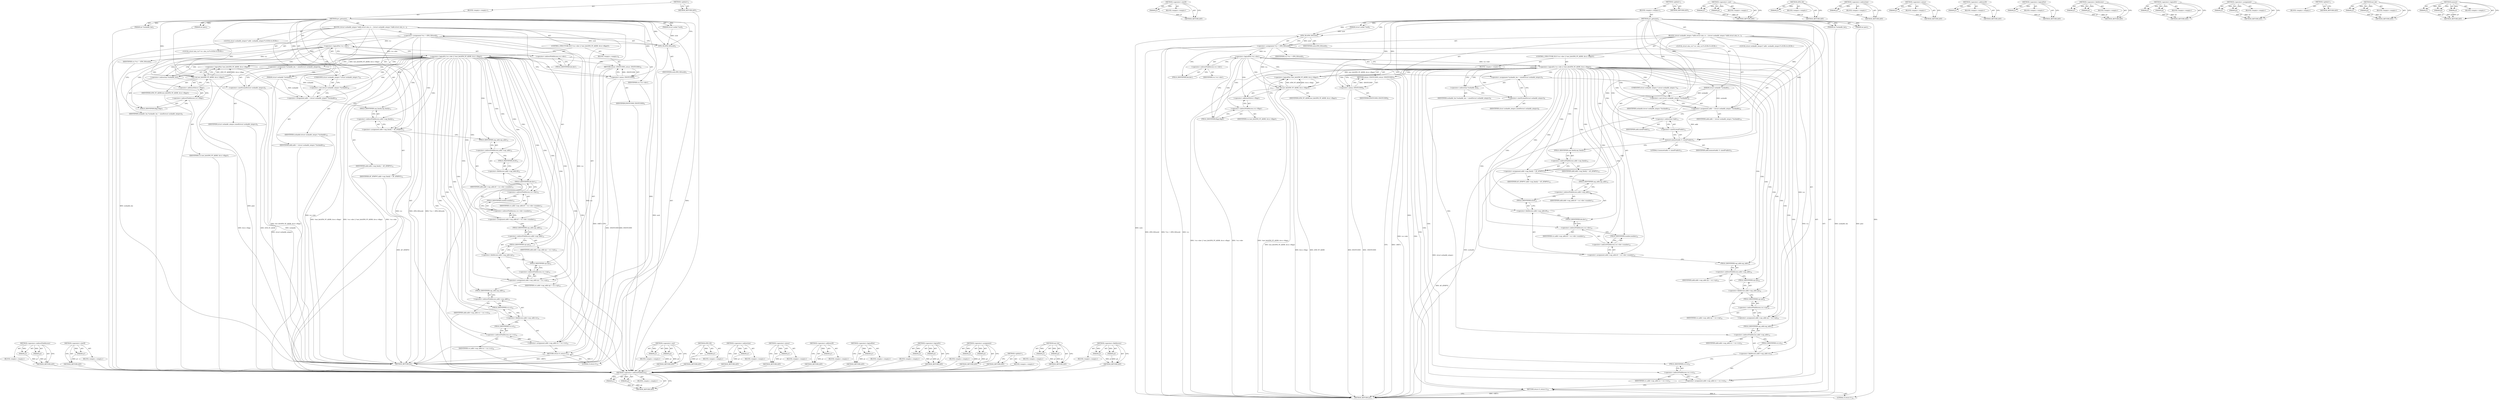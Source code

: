 digraph "memset" {
vulnerable_130 [label=<(METHOD,&lt;operator&gt;.indirectFieldAccess)>];
vulnerable_131 [label=<(PARAM,p1)>];
vulnerable_132 [label=<(PARAM,p2)>];
vulnerable_133 [label=<(BLOCK,&lt;empty&gt;,&lt;empty&gt;)>];
vulnerable_134 [label=<(METHOD_RETURN,ANY)>];
vulnerable_152 [label=<(METHOD,&lt;operator&gt;.sizeOf)>];
vulnerable_153 [label=<(PARAM,p1)>];
vulnerable_154 [label=<(BLOCK,&lt;empty&gt;,&lt;empty&gt;)>];
vulnerable_155 [label=<(METHOD_RETURN,ANY)>];
vulnerable_6 [label=<(METHOD,&lt;global&gt;)<SUB>1</SUB>>];
vulnerable_7 [label=<(BLOCK,&lt;empty&gt;,&lt;empty&gt;)<SUB>1</SUB>>];
vulnerable_8 [label=<(METHOD,pvc_getname)<SUB>1</SUB>>];
vulnerable_9 [label=<(PARAM,struct socket *sock)<SUB>1</SUB>>];
vulnerable_10 [label=<(PARAM,struct sockaddr *sockaddr)<SUB>1</SUB>>];
vulnerable_11 [label=<(PARAM,int *sockaddr_len)<SUB>2</SUB>>];
vulnerable_12 [label=<(PARAM,int peer)<SUB>2</SUB>>];
vulnerable_13 [label=<(BLOCK,{
	struct sockaddr_atmpvc *addr;
	struct atm_vc...,{
	struct sockaddr_atmpvc *addr;
	struct atm_vc...)<SUB>3</SUB>>];
vulnerable_14 [label="<(LOCAL,struct sockaddr_atmpvc* addr: sockaddr_atmpvc*)<SUB>4</SUB>>"];
vulnerable_15 [label="<(LOCAL,struct atm_vcc* vcc: atm_vcc*)<SUB>5</SUB>>"];
vulnerable_16 [label=<(&lt;operator&gt;.assignment,*vcc = ATM_SD(sock))<SUB>5</SUB>>];
vulnerable_17 [label=<(IDENTIFIER,vcc,*vcc = ATM_SD(sock))<SUB>5</SUB>>];
vulnerable_18 [label=<(ATM_SD,ATM_SD(sock))<SUB>5</SUB>>];
vulnerable_19 [label=<(IDENTIFIER,sock,ATM_SD(sock))<SUB>5</SUB>>];
vulnerable_20 [label=<(CONTROL_STRUCTURE,IF,if (!vcc-&gt;dev || !test_bit(ATM_VF_ADDR, &amp;vcc-&gt;flags)))<SUB>7</SUB>>];
vulnerable_21 [label=<(&lt;operator&gt;.logicalOr,!vcc-&gt;dev || !test_bit(ATM_VF_ADDR, &amp;vcc-&gt;flags))<SUB>7</SUB>>];
vulnerable_22 [label=<(&lt;operator&gt;.logicalNot,!vcc-&gt;dev)<SUB>7</SUB>>];
vulnerable_23 [label=<(&lt;operator&gt;.indirectFieldAccess,vcc-&gt;dev)<SUB>7</SUB>>];
vulnerable_24 [label=<(IDENTIFIER,vcc,!vcc-&gt;dev)<SUB>7</SUB>>];
vulnerable_25 [label=<(FIELD_IDENTIFIER,dev,dev)<SUB>7</SUB>>];
vulnerable_26 [label=<(&lt;operator&gt;.logicalNot,!test_bit(ATM_VF_ADDR, &amp;vcc-&gt;flags))<SUB>7</SUB>>];
vulnerable_27 [label=<(test_bit,test_bit(ATM_VF_ADDR, &amp;vcc-&gt;flags))<SUB>7</SUB>>];
vulnerable_28 [label=<(IDENTIFIER,ATM_VF_ADDR,test_bit(ATM_VF_ADDR, &amp;vcc-&gt;flags))<SUB>7</SUB>>];
vulnerable_29 [label=<(&lt;operator&gt;.addressOf,&amp;vcc-&gt;flags)<SUB>7</SUB>>];
vulnerable_30 [label=<(&lt;operator&gt;.indirectFieldAccess,vcc-&gt;flags)<SUB>7</SUB>>];
vulnerable_31 [label=<(IDENTIFIER,vcc,test_bit(ATM_VF_ADDR, &amp;vcc-&gt;flags))<SUB>7</SUB>>];
vulnerable_32 [label=<(FIELD_IDENTIFIER,flags,flags)<SUB>7</SUB>>];
vulnerable_33 [label=<(BLOCK,&lt;empty&gt;,&lt;empty&gt;)<SUB>8</SUB>>];
vulnerable_34 [label=<(RETURN,return -ENOTCONN;,return -ENOTCONN;)<SUB>8</SUB>>];
vulnerable_35 [label=<(&lt;operator&gt;.minus,-ENOTCONN)<SUB>8</SUB>>];
vulnerable_36 [label=<(IDENTIFIER,ENOTCONN,-ENOTCONN)<SUB>8</SUB>>];
vulnerable_37 [label=<(&lt;operator&gt;.assignment,*sockaddr_len = sizeof(struct sockaddr_atmpvc))<SUB>9</SUB>>];
vulnerable_38 [label=<(&lt;operator&gt;.indirection,*sockaddr_len)<SUB>9</SUB>>];
vulnerable_39 [label=<(IDENTIFIER,sockaddr_len,*sockaddr_len = sizeof(struct sockaddr_atmpvc))<SUB>9</SUB>>];
vulnerable_40 [label=<(&lt;operator&gt;.sizeOf,sizeof(struct sockaddr_atmpvc))<SUB>9</SUB>>];
vulnerable_41 [label=<(IDENTIFIER,struct sockaddr_atmpvc,sizeof(struct sockaddr_atmpvc))<SUB>9</SUB>>];
vulnerable_42 [label=<(&lt;operator&gt;.assignment,addr = (struct sockaddr_atmpvc *)sockaddr)<SUB>10</SUB>>];
vulnerable_43 [label=<(IDENTIFIER,addr,addr = (struct sockaddr_atmpvc *)sockaddr)<SUB>10</SUB>>];
vulnerable_44 [label=<(&lt;operator&gt;.cast,(struct sockaddr_atmpvc *)sockaddr)<SUB>10</SUB>>];
vulnerable_45 [label=<(UNKNOWN,struct sockaddr_atmpvc *,struct sockaddr_atmpvc *)<SUB>10</SUB>>];
vulnerable_46 [label=<(IDENTIFIER,sockaddr,(struct sockaddr_atmpvc *)sockaddr)<SUB>10</SUB>>];
vulnerable_47 [label=<(&lt;operator&gt;.assignment,addr-&gt;sap_family = AF_ATMPVC)<SUB>11</SUB>>];
vulnerable_48 [label=<(&lt;operator&gt;.indirectFieldAccess,addr-&gt;sap_family)<SUB>11</SUB>>];
vulnerable_49 [label=<(IDENTIFIER,addr,addr-&gt;sap_family = AF_ATMPVC)<SUB>11</SUB>>];
vulnerable_50 [label=<(FIELD_IDENTIFIER,sap_family,sap_family)<SUB>11</SUB>>];
vulnerable_51 [label=<(IDENTIFIER,AF_ATMPVC,addr-&gt;sap_family = AF_ATMPVC)<SUB>11</SUB>>];
vulnerable_52 [label=<(&lt;operator&gt;.assignment,addr-&gt;sap_addr.itf = vcc-&gt;dev-&gt;number)<SUB>12</SUB>>];
vulnerable_53 [label=<(&lt;operator&gt;.fieldAccess,addr-&gt;sap_addr.itf)<SUB>12</SUB>>];
vulnerable_54 [label=<(&lt;operator&gt;.indirectFieldAccess,addr-&gt;sap_addr)<SUB>12</SUB>>];
vulnerable_55 [label=<(IDENTIFIER,addr,addr-&gt;sap_addr.itf = vcc-&gt;dev-&gt;number)<SUB>12</SUB>>];
vulnerable_56 [label=<(FIELD_IDENTIFIER,sap_addr,sap_addr)<SUB>12</SUB>>];
vulnerable_57 [label=<(FIELD_IDENTIFIER,itf,itf)<SUB>12</SUB>>];
vulnerable_58 [label=<(&lt;operator&gt;.indirectFieldAccess,vcc-&gt;dev-&gt;number)<SUB>12</SUB>>];
vulnerable_59 [label=<(&lt;operator&gt;.indirectFieldAccess,vcc-&gt;dev)<SUB>12</SUB>>];
vulnerable_60 [label=<(IDENTIFIER,vcc,addr-&gt;sap_addr.itf = vcc-&gt;dev-&gt;number)<SUB>12</SUB>>];
vulnerable_61 [label=<(FIELD_IDENTIFIER,dev,dev)<SUB>12</SUB>>];
vulnerable_62 [label=<(FIELD_IDENTIFIER,number,number)<SUB>12</SUB>>];
vulnerable_63 [label=<(&lt;operator&gt;.assignment,addr-&gt;sap_addr.vpi = vcc-&gt;vpi)<SUB>13</SUB>>];
vulnerable_64 [label=<(&lt;operator&gt;.fieldAccess,addr-&gt;sap_addr.vpi)<SUB>13</SUB>>];
vulnerable_65 [label=<(&lt;operator&gt;.indirectFieldAccess,addr-&gt;sap_addr)<SUB>13</SUB>>];
vulnerable_66 [label=<(IDENTIFIER,addr,addr-&gt;sap_addr.vpi = vcc-&gt;vpi)<SUB>13</SUB>>];
vulnerable_67 [label=<(FIELD_IDENTIFIER,sap_addr,sap_addr)<SUB>13</SUB>>];
vulnerable_68 [label=<(FIELD_IDENTIFIER,vpi,vpi)<SUB>13</SUB>>];
vulnerable_69 [label=<(&lt;operator&gt;.indirectFieldAccess,vcc-&gt;vpi)<SUB>13</SUB>>];
vulnerable_70 [label=<(IDENTIFIER,vcc,addr-&gt;sap_addr.vpi = vcc-&gt;vpi)<SUB>13</SUB>>];
vulnerable_71 [label=<(FIELD_IDENTIFIER,vpi,vpi)<SUB>13</SUB>>];
vulnerable_72 [label=<(&lt;operator&gt;.assignment,addr-&gt;sap_addr.vci = vcc-&gt;vci)<SUB>14</SUB>>];
vulnerable_73 [label=<(&lt;operator&gt;.fieldAccess,addr-&gt;sap_addr.vci)<SUB>14</SUB>>];
vulnerable_74 [label=<(&lt;operator&gt;.indirectFieldAccess,addr-&gt;sap_addr)<SUB>14</SUB>>];
vulnerable_75 [label=<(IDENTIFIER,addr,addr-&gt;sap_addr.vci = vcc-&gt;vci)<SUB>14</SUB>>];
vulnerable_76 [label=<(FIELD_IDENTIFIER,sap_addr,sap_addr)<SUB>14</SUB>>];
vulnerable_77 [label=<(FIELD_IDENTIFIER,vci,vci)<SUB>14</SUB>>];
vulnerable_78 [label=<(&lt;operator&gt;.indirectFieldAccess,vcc-&gt;vci)<SUB>14</SUB>>];
vulnerable_79 [label=<(IDENTIFIER,vcc,addr-&gt;sap_addr.vci = vcc-&gt;vci)<SUB>14</SUB>>];
vulnerable_80 [label=<(FIELD_IDENTIFIER,vci,vci)<SUB>14</SUB>>];
vulnerable_81 [label=<(RETURN,return 0;,return 0;)<SUB>15</SUB>>];
vulnerable_82 [label=<(LITERAL,0,return 0;)<SUB>15</SUB>>];
vulnerable_83 [label=<(METHOD_RETURN,int)<SUB>1</SUB>>];
vulnerable_85 [label=<(METHOD_RETURN,ANY)<SUB>1</SUB>>];
vulnerable_156 [label=<(METHOD,&lt;operator&gt;.cast)>];
vulnerable_157 [label=<(PARAM,p1)>];
vulnerable_158 [label=<(PARAM,p2)>];
vulnerable_159 [label=<(BLOCK,&lt;empty&gt;,&lt;empty&gt;)>];
vulnerable_160 [label=<(METHOD_RETURN,ANY)>];
vulnerable_117 [label=<(METHOD,ATM_SD)>];
vulnerable_118 [label=<(PARAM,p1)>];
vulnerable_119 [label=<(BLOCK,&lt;empty&gt;,&lt;empty&gt;)>];
vulnerable_120 [label=<(METHOD_RETURN,ANY)>];
vulnerable_148 [label=<(METHOD,&lt;operator&gt;.indirection)>];
vulnerable_149 [label=<(PARAM,p1)>];
vulnerable_150 [label=<(BLOCK,&lt;empty&gt;,&lt;empty&gt;)>];
vulnerable_151 [label=<(METHOD_RETURN,ANY)>];
vulnerable_144 [label=<(METHOD,&lt;operator&gt;.minus)>];
vulnerable_145 [label=<(PARAM,p1)>];
vulnerable_146 [label=<(BLOCK,&lt;empty&gt;,&lt;empty&gt;)>];
vulnerable_147 [label=<(METHOD_RETURN,ANY)>];
vulnerable_140 [label=<(METHOD,&lt;operator&gt;.addressOf)>];
vulnerable_141 [label=<(PARAM,p1)>];
vulnerable_142 [label=<(BLOCK,&lt;empty&gt;,&lt;empty&gt;)>];
vulnerable_143 [label=<(METHOD_RETURN,ANY)>];
vulnerable_126 [label=<(METHOD,&lt;operator&gt;.logicalNot)>];
vulnerable_127 [label=<(PARAM,p1)>];
vulnerable_128 [label=<(BLOCK,&lt;empty&gt;,&lt;empty&gt;)>];
vulnerable_129 [label=<(METHOD_RETURN,ANY)>];
vulnerable_121 [label=<(METHOD,&lt;operator&gt;.logicalOr)>];
vulnerable_122 [label=<(PARAM,p1)>];
vulnerable_123 [label=<(PARAM,p2)>];
vulnerable_124 [label=<(BLOCK,&lt;empty&gt;,&lt;empty&gt;)>];
vulnerable_125 [label=<(METHOD_RETURN,ANY)>];
vulnerable_112 [label=<(METHOD,&lt;operator&gt;.assignment)>];
vulnerable_113 [label=<(PARAM,p1)>];
vulnerable_114 [label=<(PARAM,p2)>];
vulnerable_115 [label=<(BLOCK,&lt;empty&gt;,&lt;empty&gt;)>];
vulnerable_116 [label=<(METHOD_RETURN,ANY)>];
vulnerable_106 [label=<(METHOD,&lt;global&gt;)<SUB>1</SUB>>];
vulnerable_107 [label=<(BLOCK,&lt;empty&gt;,&lt;empty&gt;)>];
vulnerable_108 [label=<(METHOD_RETURN,ANY)>];
vulnerable_135 [label=<(METHOD,test_bit)>];
vulnerable_136 [label=<(PARAM,p1)>];
vulnerable_137 [label=<(PARAM,p2)>];
vulnerable_138 [label=<(BLOCK,&lt;empty&gt;,&lt;empty&gt;)>];
vulnerable_139 [label=<(METHOD_RETURN,ANY)>];
vulnerable_161 [label=<(METHOD,&lt;operator&gt;.fieldAccess)>];
vulnerable_162 [label=<(PARAM,p1)>];
vulnerable_163 [label=<(PARAM,p2)>];
vulnerable_164 [label=<(BLOCK,&lt;empty&gt;,&lt;empty&gt;)>];
vulnerable_165 [label=<(METHOD_RETURN,ANY)>];
fixed_136 [label=<(METHOD,&lt;operator&gt;.indirectFieldAccess)>];
fixed_137 [label=<(PARAM,p1)>];
fixed_138 [label=<(PARAM,p2)>];
fixed_139 [label=<(BLOCK,&lt;empty&gt;,&lt;empty&gt;)>];
fixed_140 [label=<(METHOD_RETURN,ANY)>];
fixed_158 [label=<(METHOD,&lt;operator&gt;.sizeOf)>];
fixed_159 [label=<(PARAM,p1)>];
fixed_160 [label=<(BLOCK,&lt;empty&gt;,&lt;empty&gt;)>];
fixed_161 [label=<(METHOD_RETURN,ANY)>];
fixed_6 [label=<(METHOD,&lt;global&gt;)<SUB>1</SUB>>];
fixed_7 [label=<(BLOCK,&lt;empty&gt;,&lt;empty&gt;)<SUB>1</SUB>>];
fixed_8 [label=<(METHOD,pvc_getname)<SUB>1</SUB>>];
fixed_9 [label=<(PARAM,struct socket *sock)<SUB>1</SUB>>];
fixed_10 [label=<(PARAM,struct sockaddr *sockaddr)<SUB>1</SUB>>];
fixed_11 [label=<(PARAM,int *sockaddr_len)<SUB>2</SUB>>];
fixed_12 [label=<(PARAM,int peer)<SUB>2</SUB>>];
fixed_13 [label=<(BLOCK,{
	struct sockaddr_atmpvc *addr;
	struct atm_vc...,{
	struct sockaddr_atmpvc *addr;
	struct atm_vc...)<SUB>3</SUB>>];
fixed_14 [label="<(LOCAL,struct sockaddr_atmpvc* addr: sockaddr_atmpvc*)<SUB>4</SUB>>"];
fixed_15 [label="<(LOCAL,struct atm_vcc* vcc: atm_vcc*)<SUB>5</SUB>>"];
fixed_16 [label=<(&lt;operator&gt;.assignment,*vcc = ATM_SD(sock))<SUB>5</SUB>>];
fixed_17 [label=<(IDENTIFIER,vcc,*vcc = ATM_SD(sock))<SUB>5</SUB>>];
fixed_18 [label=<(ATM_SD,ATM_SD(sock))<SUB>5</SUB>>];
fixed_19 [label=<(IDENTIFIER,sock,ATM_SD(sock))<SUB>5</SUB>>];
fixed_20 [label=<(CONTROL_STRUCTURE,IF,if (!vcc-&gt;dev || !test_bit(ATM_VF_ADDR, &amp;vcc-&gt;flags)))<SUB>7</SUB>>];
fixed_21 [label=<(&lt;operator&gt;.logicalOr,!vcc-&gt;dev || !test_bit(ATM_VF_ADDR, &amp;vcc-&gt;flags))<SUB>7</SUB>>];
fixed_22 [label=<(&lt;operator&gt;.logicalNot,!vcc-&gt;dev)<SUB>7</SUB>>];
fixed_23 [label=<(&lt;operator&gt;.indirectFieldAccess,vcc-&gt;dev)<SUB>7</SUB>>];
fixed_24 [label=<(IDENTIFIER,vcc,!vcc-&gt;dev)<SUB>7</SUB>>];
fixed_25 [label=<(FIELD_IDENTIFIER,dev,dev)<SUB>7</SUB>>];
fixed_26 [label=<(&lt;operator&gt;.logicalNot,!test_bit(ATM_VF_ADDR, &amp;vcc-&gt;flags))<SUB>7</SUB>>];
fixed_27 [label=<(test_bit,test_bit(ATM_VF_ADDR, &amp;vcc-&gt;flags))<SUB>7</SUB>>];
fixed_28 [label=<(IDENTIFIER,ATM_VF_ADDR,test_bit(ATM_VF_ADDR, &amp;vcc-&gt;flags))<SUB>7</SUB>>];
fixed_29 [label=<(&lt;operator&gt;.addressOf,&amp;vcc-&gt;flags)<SUB>7</SUB>>];
fixed_30 [label=<(&lt;operator&gt;.indirectFieldAccess,vcc-&gt;flags)<SUB>7</SUB>>];
fixed_31 [label=<(IDENTIFIER,vcc,test_bit(ATM_VF_ADDR, &amp;vcc-&gt;flags))<SUB>7</SUB>>];
fixed_32 [label=<(FIELD_IDENTIFIER,flags,flags)<SUB>7</SUB>>];
fixed_33 [label=<(BLOCK,&lt;empty&gt;,&lt;empty&gt;)<SUB>8</SUB>>];
fixed_34 [label=<(RETURN,return -ENOTCONN;,return -ENOTCONN;)<SUB>8</SUB>>];
fixed_35 [label=<(&lt;operator&gt;.minus,-ENOTCONN)<SUB>8</SUB>>];
fixed_36 [label=<(IDENTIFIER,ENOTCONN,-ENOTCONN)<SUB>8</SUB>>];
fixed_37 [label=<(&lt;operator&gt;.assignment,*sockaddr_len = sizeof(struct sockaddr_atmpvc))<SUB>9</SUB>>];
fixed_38 [label=<(&lt;operator&gt;.indirection,*sockaddr_len)<SUB>9</SUB>>];
fixed_39 [label=<(IDENTIFIER,sockaddr_len,*sockaddr_len = sizeof(struct sockaddr_atmpvc))<SUB>9</SUB>>];
fixed_40 [label=<(&lt;operator&gt;.sizeOf,sizeof(struct sockaddr_atmpvc))<SUB>9</SUB>>];
fixed_41 [label=<(IDENTIFIER,struct sockaddr_atmpvc,sizeof(struct sockaddr_atmpvc))<SUB>9</SUB>>];
fixed_42 [label=<(&lt;operator&gt;.assignment,addr = (struct sockaddr_atmpvc *)sockaddr)<SUB>10</SUB>>];
fixed_43 [label=<(IDENTIFIER,addr,addr = (struct sockaddr_atmpvc *)sockaddr)<SUB>10</SUB>>];
fixed_44 [label=<(&lt;operator&gt;.cast,(struct sockaddr_atmpvc *)sockaddr)<SUB>10</SUB>>];
fixed_45 [label=<(UNKNOWN,struct sockaddr_atmpvc *,struct sockaddr_atmpvc *)<SUB>10</SUB>>];
fixed_46 [label=<(IDENTIFIER,sockaddr,(struct sockaddr_atmpvc *)sockaddr)<SUB>10</SUB>>];
fixed_47 [label=<(memset,memset(addr, 0, sizeof(*addr)))<SUB>11</SUB>>];
fixed_48 [label=<(IDENTIFIER,addr,memset(addr, 0, sizeof(*addr)))<SUB>11</SUB>>];
fixed_49 [label=<(LITERAL,0,memset(addr, 0, sizeof(*addr)))<SUB>11</SUB>>];
fixed_50 [label=<(&lt;operator&gt;.sizeOf,sizeof(*addr))<SUB>11</SUB>>];
fixed_51 [label=<(&lt;operator&gt;.indirection,*addr)<SUB>11</SUB>>];
fixed_52 [label=<(IDENTIFIER,addr,sizeof(*addr))<SUB>11</SUB>>];
fixed_53 [label=<(&lt;operator&gt;.assignment,addr-&gt;sap_family = AF_ATMPVC)<SUB>12</SUB>>];
fixed_54 [label=<(&lt;operator&gt;.indirectFieldAccess,addr-&gt;sap_family)<SUB>12</SUB>>];
fixed_55 [label=<(IDENTIFIER,addr,addr-&gt;sap_family = AF_ATMPVC)<SUB>12</SUB>>];
fixed_56 [label=<(FIELD_IDENTIFIER,sap_family,sap_family)<SUB>12</SUB>>];
fixed_57 [label=<(IDENTIFIER,AF_ATMPVC,addr-&gt;sap_family = AF_ATMPVC)<SUB>12</SUB>>];
fixed_58 [label=<(&lt;operator&gt;.assignment,addr-&gt;sap_addr.itf = vcc-&gt;dev-&gt;number)<SUB>13</SUB>>];
fixed_59 [label=<(&lt;operator&gt;.fieldAccess,addr-&gt;sap_addr.itf)<SUB>13</SUB>>];
fixed_60 [label=<(&lt;operator&gt;.indirectFieldAccess,addr-&gt;sap_addr)<SUB>13</SUB>>];
fixed_61 [label=<(IDENTIFIER,addr,addr-&gt;sap_addr.itf = vcc-&gt;dev-&gt;number)<SUB>13</SUB>>];
fixed_62 [label=<(FIELD_IDENTIFIER,sap_addr,sap_addr)<SUB>13</SUB>>];
fixed_63 [label=<(FIELD_IDENTIFIER,itf,itf)<SUB>13</SUB>>];
fixed_64 [label=<(&lt;operator&gt;.indirectFieldAccess,vcc-&gt;dev-&gt;number)<SUB>13</SUB>>];
fixed_65 [label=<(&lt;operator&gt;.indirectFieldAccess,vcc-&gt;dev)<SUB>13</SUB>>];
fixed_66 [label=<(IDENTIFIER,vcc,addr-&gt;sap_addr.itf = vcc-&gt;dev-&gt;number)<SUB>13</SUB>>];
fixed_67 [label=<(FIELD_IDENTIFIER,dev,dev)<SUB>13</SUB>>];
fixed_68 [label=<(FIELD_IDENTIFIER,number,number)<SUB>13</SUB>>];
fixed_69 [label=<(&lt;operator&gt;.assignment,addr-&gt;sap_addr.vpi = vcc-&gt;vpi)<SUB>14</SUB>>];
fixed_70 [label=<(&lt;operator&gt;.fieldAccess,addr-&gt;sap_addr.vpi)<SUB>14</SUB>>];
fixed_71 [label=<(&lt;operator&gt;.indirectFieldAccess,addr-&gt;sap_addr)<SUB>14</SUB>>];
fixed_72 [label=<(IDENTIFIER,addr,addr-&gt;sap_addr.vpi = vcc-&gt;vpi)<SUB>14</SUB>>];
fixed_73 [label=<(FIELD_IDENTIFIER,sap_addr,sap_addr)<SUB>14</SUB>>];
fixed_74 [label=<(FIELD_IDENTIFIER,vpi,vpi)<SUB>14</SUB>>];
fixed_75 [label=<(&lt;operator&gt;.indirectFieldAccess,vcc-&gt;vpi)<SUB>14</SUB>>];
fixed_76 [label=<(IDENTIFIER,vcc,addr-&gt;sap_addr.vpi = vcc-&gt;vpi)<SUB>14</SUB>>];
fixed_77 [label=<(FIELD_IDENTIFIER,vpi,vpi)<SUB>14</SUB>>];
fixed_78 [label=<(&lt;operator&gt;.assignment,addr-&gt;sap_addr.vci = vcc-&gt;vci)<SUB>15</SUB>>];
fixed_79 [label=<(&lt;operator&gt;.fieldAccess,addr-&gt;sap_addr.vci)<SUB>15</SUB>>];
fixed_80 [label=<(&lt;operator&gt;.indirectFieldAccess,addr-&gt;sap_addr)<SUB>15</SUB>>];
fixed_81 [label=<(IDENTIFIER,addr,addr-&gt;sap_addr.vci = vcc-&gt;vci)<SUB>15</SUB>>];
fixed_82 [label=<(FIELD_IDENTIFIER,sap_addr,sap_addr)<SUB>15</SUB>>];
fixed_83 [label=<(FIELD_IDENTIFIER,vci,vci)<SUB>15</SUB>>];
fixed_84 [label=<(&lt;operator&gt;.indirectFieldAccess,vcc-&gt;vci)<SUB>15</SUB>>];
fixed_85 [label=<(IDENTIFIER,vcc,addr-&gt;sap_addr.vci = vcc-&gt;vci)<SUB>15</SUB>>];
fixed_86 [label=<(FIELD_IDENTIFIER,vci,vci)<SUB>15</SUB>>];
fixed_87 [label=<(RETURN,return 0;,return 0;)<SUB>16</SUB>>];
fixed_88 [label=<(LITERAL,0,return 0;)<SUB>16</SUB>>];
fixed_89 [label=<(METHOD_RETURN,int)<SUB>1</SUB>>];
fixed_91 [label=<(METHOD_RETURN,ANY)<SUB>1</SUB>>];
fixed_162 [label=<(METHOD,&lt;operator&gt;.cast)>];
fixed_163 [label=<(PARAM,p1)>];
fixed_164 [label=<(PARAM,p2)>];
fixed_165 [label=<(BLOCK,&lt;empty&gt;,&lt;empty&gt;)>];
fixed_166 [label=<(METHOD_RETURN,ANY)>];
fixed_123 [label=<(METHOD,ATM_SD)>];
fixed_124 [label=<(PARAM,p1)>];
fixed_125 [label=<(BLOCK,&lt;empty&gt;,&lt;empty&gt;)>];
fixed_126 [label=<(METHOD_RETURN,ANY)>];
fixed_154 [label=<(METHOD,&lt;operator&gt;.indirection)>];
fixed_155 [label=<(PARAM,p1)>];
fixed_156 [label=<(BLOCK,&lt;empty&gt;,&lt;empty&gt;)>];
fixed_157 [label=<(METHOD_RETURN,ANY)>];
fixed_150 [label=<(METHOD,&lt;operator&gt;.minus)>];
fixed_151 [label=<(PARAM,p1)>];
fixed_152 [label=<(BLOCK,&lt;empty&gt;,&lt;empty&gt;)>];
fixed_153 [label=<(METHOD_RETURN,ANY)>];
fixed_146 [label=<(METHOD,&lt;operator&gt;.addressOf)>];
fixed_147 [label=<(PARAM,p1)>];
fixed_148 [label=<(BLOCK,&lt;empty&gt;,&lt;empty&gt;)>];
fixed_149 [label=<(METHOD_RETURN,ANY)>];
fixed_132 [label=<(METHOD,&lt;operator&gt;.logicalNot)>];
fixed_133 [label=<(PARAM,p1)>];
fixed_134 [label=<(BLOCK,&lt;empty&gt;,&lt;empty&gt;)>];
fixed_135 [label=<(METHOD_RETURN,ANY)>];
fixed_173 [label=<(METHOD,&lt;operator&gt;.fieldAccess)>];
fixed_174 [label=<(PARAM,p1)>];
fixed_175 [label=<(PARAM,p2)>];
fixed_176 [label=<(BLOCK,&lt;empty&gt;,&lt;empty&gt;)>];
fixed_177 [label=<(METHOD_RETURN,ANY)>];
fixed_127 [label=<(METHOD,&lt;operator&gt;.logicalOr)>];
fixed_128 [label=<(PARAM,p1)>];
fixed_129 [label=<(PARAM,p2)>];
fixed_130 [label=<(BLOCK,&lt;empty&gt;,&lt;empty&gt;)>];
fixed_131 [label=<(METHOD_RETURN,ANY)>];
fixed_118 [label=<(METHOD,&lt;operator&gt;.assignment)>];
fixed_119 [label=<(PARAM,p1)>];
fixed_120 [label=<(PARAM,p2)>];
fixed_121 [label=<(BLOCK,&lt;empty&gt;,&lt;empty&gt;)>];
fixed_122 [label=<(METHOD_RETURN,ANY)>];
fixed_112 [label=<(METHOD,&lt;global&gt;)<SUB>1</SUB>>];
fixed_113 [label=<(BLOCK,&lt;empty&gt;,&lt;empty&gt;)>];
fixed_114 [label=<(METHOD_RETURN,ANY)>];
fixed_141 [label=<(METHOD,test_bit)>];
fixed_142 [label=<(PARAM,p1)>];
fixed_143 [label=<(PARAM,p2)>];
fixed_144 [label=<(BLOCK,&lt;empty&gt;,&lt;empty&gt;)>];
fixed_145 [label=<(METHOD_RETURN,ANY)>];
fixed_167 [label=<(METHOD,memset)>];
fixed_168 [label=<(PARAM,p1)>];
fixed_169 [label=<(PARAM,p2)>];
fixed_170 [label=<(PARAM,p3)>];
fixed_171 [label=<(BLOCK,&lt;empty&gt;,&lt;empty&gt;)>];
fixed_172 [label=<(METHOD_RETURN,ANY)>];
vulnerable_130 -> vulnerable_131  [key=0, label="AST: "];
vulnerable_130 -> vulnerable_131  [key=1, label="DDG: "];
vulnerable_130 -> vulnerable_133  [key=0, label="AST: "];
vulnerable_130 -> vulnerable_132  [key=0, label="AST: "];
vulnerable_130 -> vulnerable_132  [key=1, label="DDG: "];
vulnerable_130 -> vulnerable_134  [key=0, label="AST: "];
vulnerable_130 -> vulnerable_134  [key=1, label="CFG: "];
vulnerable_131 -> vulnerable_134  [key=0, label="DDG: p1"];
vulnerable_132 -> vulnerable_134  [key=0, label="DDG: p2"];
vulnerable_133 -> fixed_136  [key=0];
vulnerable_134 -> fixed_136  [key=0];
vulnerable_152 -> vulnerable_153  [key=0, label="AST: "];
vulnerable_152 -> vulnerable_153  [key=1, label="DDG: "];
vulnerable_152 -> vulnerable_154  [key=0, label="AST: "];
vulnerable_152 -> vulnerable_155  [key=0, label="AST: "];
vulnerable_152 -> vulnerable_155  [key=1, label="CFG: "];
vulnerable_153 -> vulnerable_155  [key=0, label="DDG: p1"];
vulnerable_154 -> fixed_136  [key=0];
vulnerable_155 -> fixed_136  [key=0];
vulnerable_6 -> vulnerable_7  [key=0, label="AST: "];
vulnerable_6 -> vulnerable_85  [key=0, label="AST: "];
vulnerable_6 -> vulnerable_85  [key=1, label="CFG: "];
vulnerable_7 -> vulnerable_8  [key=0, label="AST: "];
vulnerable_8 -> vulnerable_9  [key=0, label="AST: "];
vulnerable_8 -> vulnerable_9  [key=1, label="DDG: "];
vulnerable_8 -> vulnerable_10  [key=0, label="AST: "];
vulnerable_8 -> vulnerable_10  [key=1, label="DDG: "];
vulnerable_8 -> vulnerable_11  [key=0, label="AST: "];
vulnerable_8 -> vulnerable_11  [key=1, label="DDG: "];
vulnerable_8 -> vulnerable_12  [key=0, label="AST: "];
vulnerable_8 -> vulnerable_12  [key=1, label="DDG: "];
vulnerable_8 -> vulnerable_13  [key=0, label="AST: "];
vulnerable_8 -> vulnerable_83  [key=0, label="AST: "];
vulnerable_8 -> vulnerable_18  [key=0, label="CFG: "];
vulnerable_8 -> vulnerable_18  [key=1, label="DDG: "];
vulnerable_8 -> vulnerable_42  [key=0, label="DDG: "];
vulnerable_8 -> vulnerable_47  [key=0, label="DDG: "];
vulnerable_8 -> vulnerable_81  [key=0, label="DDG: "];
vulnerable_8 -> vulnerable_82  [key=0, label="DDG: "];
vulnerable_8 -> vulnerable_44  [key=0, label="DDG: "];
vulnerable_8 -> vulnerable_27  [key=0, label="DDG: "];
vulnerable_8 -> vulnerable_35  [key=0, label="DDG: "];
vulnerable_9 -> vulnerable_18  [key=0, label="DDG: sock"];
vulnerable_10 -> vulnerable_83  [key=0, label="DDG: sockaddr"];
vulnerable_10 -> vulnerable_42  [key=0, label="DDG: sockaddr"];
vulnerable_10 -> vulnerable_44  [key=0, label="DDG: sockaddr"];
vulnerable_11 -> vulnerable_83  [key=0, label="DDG: sockaddr_len"];
vulnerable_12 -> vulnerable_83  [key=0, label="DDG: peer"];
vulnerable_13 -> vulnerable_14  [key=0, label="AST: "];
vulnerable_13 -> vulnerable_15  [key=0, label="AST: "];
vulnerable_13 -> vulnerable_16  [key=0, label="AST: "];
vulnerable_13 -> vulnerable_20  [key=0, label="AST: "];
vulnerable_13 -> vulnerable_37  [key=0, label="AST: "];
vulnerable_13 -> vulnerable_42  [key=0, label="AST: "];
vulnerable_13 -> vulnerable_47  [key=0, label="AST: "];
vulnerable_13 -> vulnerable_52  [key=0, label="AST: "];
vulnerable_13 -> vulnerable_63  [key=0, label="AST: "];
vulnerable_13 -> vulnerable_72  [key=0, label="AST: "];
vulnerable_13 -> vulnerable_81  [key=0, label="AST: "];
vulnerable_14 -> fixed_136  [key=0];
vulnerable_15 -> fixed_136  [key=0];
vulnerable_16 -> vulnerable_17  [key=0, label="AST: "];
vulnerable_16 -> vulnerable_18  [key=0, label="AST: "];
vulnerable_16 -> vulnerable_25  [key=0, label="CFG: "];
vulnerable_16 -> vulnerable_83  [key=0, label="DDG: vcc"];
vulnerable_16 -> vulnerable_83  [key=1, label="DDG: ATM_SD(sock)"];
vulnerable_16 -> vulnerable_83  [key=2, label="DDG: *vcc = ATM_SD(sock)"];
vulnerable_16 -> vulnerable_63  [key=0, label="DDG: vcc"];
vulnerable_16 -> vulnerable_72  [key=0, label="DDG: vcc"];
vulnerable_16 -> vulnerable_22  [key=0, label="DDG: vcc"];
vulnerable_16 -> vulnerable_27  [key=0, label="DDG: vcc"];
vulnerable_17 -> fixed_136  [key=0];
vulnerable_18 -> vulnerable_19  [key=0, label="AST: "];
vulnerable_18 -> vulnerable_16  [key=0, label="CFG: "];
vulnerable_18 -> vulnerable_16  [key=1, label="DDG: sock"];
vulnerable_18 -> vulnerable_83  [key=0, label="DDG: sock"];
vulnerable_19 -> fixed_136  [key=0];
vulnerable_20 -> vulnerable_21  [key=0, label="AST: "];
vulnerable_20 -> vulnerable_33  [key=0, label="AST: "];
vulnerable_21 -> vulnerable_22  [key=0, label="AST: "];
vulnerable_21 -> vulnerable_26  [key=0, label="AST: "];
vulnerable_21 -> vulnerable_35  [key=0, label="CFG: "];
vulnerable_21 -> vulnerable_35  [key=1, label="CDG: "];
vulnerable_21 -> vulnerable_38  [key=0, label="CFG: "];
vulnerable_21 -> vulnerable_38  [key=1, label="CDG: "];
vulnerable_21 -> vulnerable_83  [key=0, label="DDG: !vcc-&gt;dev"];
vulnerable_21 -> vulnerable_83  [key=1, label="DDG: !test_bit(ATM_VF_ADDR, &amp;vcc-&gt;flags)"];
vulnerable_21 -> vulnerable_83  [key=2, label="DDG: !vcc-&gt;dev || !test_bit(ATM_VF_ADDR, &amp;vcc-&gt;flags)"];
vulnerable_21 -> vulnerable_47  [key=0, label="CDG: "];
vulnerable_21 -> vulnerable_34  [key=0, label="CDG: "];
vulnerable_21 -> vulnerable_48  [key=0, label="CDG: "];
vulnerable_21 -> vulnerable_68  [key=0, label="CDG: "];
vulnerable_21 -> vulnerable_73  [key=0, label="CDG: "];
vulnerable_21 -> vulnerable_77  [key=0, label="CDG: "];
vulnerable_21 -> vulnerable_64  [key=0, label="CDG: "];
vulnerable_21 -> vulnerable_42  [key=0, label="CDG: "];
vulnerable_21 -> vulnerable_57  [key=0, label="CDG: "];
vulnerable_21 -> vulnerable_52  [key=0, label="CDG: "];
vulnerable_21 -> vulnerable_37  [key=0, label="CDG: "];
vulnerable_21 -> vulnerable_81  [key=0, label="CDG: "];
vulnerable_21 -> vulnerable_72  [key=0, label="CDG: "];
vulnerable_21 -> vulnerable_56  [key=0, label="CDG: "];
vulnerable_21 -> vulnerable_69  [key=0, label="CDG: "];
vulnerable_21 -> vulnerable_67  [key=0, label="CDG: "];
vulnerable_21 -> vulnerable_74  [key=0, label="CDG: "];
vulnerable_21 -> vulnerable_45  [key=0, label="CDG: "];
vulnerable_21 -> vulnerable_40  [key=0, label="CDG: "];
vulnerable_21 -> vulnerable_76  [key=0, label="CDG: "];
vulnerable_21 -> vulnerable_65  [key=0, label="CDG: "];
vulnerable_21 -> vulnerable_50  [key=0, label="CDG: "];
vulnerable_21 -> vulnerable_59  [key=0, label="CDG: "];
vulnerable_21 -> vulnerable_44  [key=0, label="CDG: "];
vulnerable_21 -> vulnerable_54  [key=0, label="CDG: "];
vulnerable_21 -> vulnerable_80  [key=0, label="CDG: "];
vulnerable_21 -> vulnerable_58  [key=0, label="CDG: "];
vulnerable_21 -> vulnerable_61  [key=0, label="CDG: "];
vulnerable_21 -> vulnerable_71  [key=0, label="CDG: "];
vulnerable_21 -> vulnerable_53  [key=0, label="CDG: "];
vulnerable_21 -> vulnerable_63  [key=0, label="CDG: "];
vulnerable_21 -> vulnerable_78  [key=0, label="CDG: "];
vulnerable_21 -> vulnerable_62  [key=0, label="CDG: "];
vulnerable_22 -> vulnerable_23  [key=0, label="AST: "];
vulnerable_22 -> vulnerable_21  [key=0, label="CFG: "];
vulnerable_22 -> vulnerable_21  [key=1, label="DDG: vcc-&gt;dev"];
vulnerable_22 -> vulnerable_32  [key=0, label="CFG: "];
vulnerable_22 -> vulnerable_32  [key=1, label="CDG: "];
vulnerable_22 -> vulnerable_83  [key=0, label="DDG: vcc-&gt;dev"];
vulnerable_22 -> vulnerable_30  [key=0, label="CDG: "];
vulnerable_22 -> vulnerable_26  [key=0, label="CDG: "];
vulnerable_22 -> vulnerable_27  [key=0, label="CDG: "];
vulnerable_22 -> vulnerable_29  [key=0, label="CDG: "];
vulnerable_23 -> vulnerable_24  [key=0, label="AST: "];
vulnerable_23 -> vulnerable_25  [key=0, label="AST: "];
vulnerable_23 -> vulnerable_22  [key=0, label="CFG: "];
vulnerable_24 -> fixed_136  [key=0];
vulnerable_25 -> vulnerable_23  [key=0, label="CFG: "];
vulnerable_26 -> vulnerable_27  [key=0, label="AST: "];
vulnerable_26 -> vulnerable_21  [key=0, label="CFG: "];
vulnerable_26 -> vulnerable_21  [key=1, label="DDG: test_bit(ATM_VF_ADDR, &amp;vcc-&gt;flags)"];
vulnerable_26 -> vulnerable_83  [key=0, label="DDG: test_bit(ATM_VF_ADDR, &amp;vcc-&gt;flags)"];
vulnerable_27 -> vulnerable_28  [key=0, label="AST: "];
vulnerable_27 -> vulnerable_29  [key=0, label="AST: "];
vulnerable_27 -> vulnerable_26  [key=0, label="CFG: "];
vulnerable_27 -> vulnerable_26  [key=1, label="DDG: ATM_VF_ADDR"];
vulnerable_27 -> vulnerable_26  [key=2, label="DDG: &amp;vcc-&gt;flags"];
vulnerable_27 -> vulnerable_83  [key=0, label="DDG: &amp;vcc-&gt;flags"];
vulnerable_27 -> vulnerable_83  [key=1, label="DDG: ATM_VF_ADDR"];
vulnerable_28 -> fixed_136  [key=0];
vulnerable_29 -> vulnerable_30  [key=0, label="AST: "];
vulnerable_29 -> vulnerable_27  [key=0, label="CFG: "];
vulnerable_30 -> vulnerable_31  [key=0, label="AST: "];
vulnerable_30 -> vulnerable_32  [key=0, label="AST: "];
vulnerable_30 -> vulnerable_29  [key=0, label="CFG: "];
vulnerable_31 -> fixed_136  [key=0];
vulnerable_32 -> vulnerable_30  [key=0, label="CFG: "];
vulnerable_33 -> vulnerable_34  [key=0, label="AST: "];
vulnerable_34 -> vulnerable_35  [key=0, label="AST: "];
vulnerable_34 -> vulnerable_83  [key=0, label="CFG: "];
vulnerable_34 -> vulnerable_83  [key=1, label="DDG: &lt;RET&gt;"];
vulnerable_35 -> vulnerable_36  [key=0, label="AST: "];
vulnerable_35 -> vulnerable_34  [key=0, label="CFG: "];
vulnerable_35 -> vulnerable_34  [key=1, label="DDG: -ENOTCONN"];
vulnerable_35 -> vulnerable_83  [key=0, label="DDG: ENOTCONN"];
vulnerable_35 -> vulnerable_83  [key=1, label="DDG: -ENOTCONN"];
vulnerable_36 -> fixed_136  [key=0];
vulnerable_37 -> vulnerable_38  [key=0, label="AST: "];
vulnerable_37 -> vulnerable_40  [key=0, label="AST: "];
vulnerable_37 -> vulnerable_45  [key=0, label="CFG: "];
vulnerable_38 -> vulnerable_39  [key=0, label="AST: "];
vulnerable_38 -> vulnerable_40  [key=0, label="CFG: "];
vulnerable_39 -> fixed_136  [key=0];
vulnerable_40 -> vulnerable_41  [key=0, label="AST: "];
vulnerable_40 -> vulnerable_37  [key=0, label="CFG: "];
vulnerable_40 -> vulnerable_83  [key=0, label="DDG: struct sockaddr_atmpvc"];
vulnerable_41 -> fixed_136  [key=0];
vulnerable_42 -> vulnerable_43  [key=0, label="AST: "];
vulnerable_42 -> vulnerable_44  [key=0, label="AST: "];
vulnerable_42 -> vulnerable_50  [key=0, label="CFG: "];
vulnerable_43 -> fixed_136  [key=0];
vulnerable_44 -> vulnerable_45  [key=0, label="AST: "];
vulnerable_44 -> vulnerable_46  [key=0, label="AST: "];
vulnerable_44 -> vulnerable_42  [key=0, label="CFG: "];
vulnerable_45 -> vulnerable_44  [key=0, label="CFG: "];
vulnerable_46 -> fixed_136  [key=0];
vulnerable_47 -> vulnerable_48  [key=0, label="AST: "];
vulnerable_47 -> vulnerable_51  [key=0, label="AST: "];
vulnerable_47 -> vulnerable_56  [key=0, label="CFG: "];
vulnerable_47 -> vulnerable_83  [key=0, label="DDG: AF_ATMPVC"];
vulnerable_48 -> vulnerable_49  [key=0, label="AST: "];
vulnerable_48 -> vulnerable_50  [key=0, label="AST: "];
vulnerable_48 -> vulnerable_47  [key=0, label="CFG: "];
vulnerable_49 -> fixed_136  [key=0];
vulnerable_50 -> vulnerable_48  [key=0, label="CFG: "];
vulnerable_51 -> fixed_136  [key=0];
vulnerable_52 -> vulnerable_53  [key=0, label="AST: "];
vulnerable_52 -> vulnerable_58  [key=0, label="AST: "];
vulnerable_52 -> vulnerable_67  [key=0, label="CFG: "];
vulnerable_53 -> vulnerable_54  [key=0, label="AST: "];
vulnerable_53 -> vulnerable_57  [key=0, label="AST: "];
vulnerable_53 -> vulnerable_61  [key=0, label="CFG: "];
vulnerable_54 -> vulnerable_55  [key=0, label="AST: "];
vulnerable_54 -> vulnerable_56  [key=0, label="AST: "];
vulnerable_54 -> vulnerable_57  [key=0, label="CFG: "];
vulnerable_55 -> fixed_136  [key=0];
vulnerable_56 -> vulnerable_54  [key=0, label="CFG: "];
vulnerable_57 -> vulnerable_53  [key=0, label="CFG: "];
vulnerable_58 -> vulnerable_59  [key=0, label="AST: "];
vulnerable_58 -> vulnerable_62  [key=0, label="AST: "];
vulnerable_58 -> vulnerable_52  [key=0, label="CFG: "];
vulnerable_59 -> vulnerable_60  [key=0, label="AST: "];
vulnerable_59 -> vulnerable_61  [key=0, label="AST: "];
vulnerable_59 -> vulnerable_62  [key=0, label="CFG: "];
vulnerable_60 -> fixed_136  [key=0];
vulnerable_61 -> vulnerable_59  [key=0, label="CFG: "];
vulnerable_62 -> vulnerable_58  [key=0, label="CFG: "];
vulnerable_63 -> vulnerable_64  [key=0, label="AST: "];
vulnerable_63 -> vulnerable_69  [key=0, label="AST: "];
vulnerable_63 -> vulnerable_76  [key=0, label="CFG: "];
vulnerable_64 -> vulnerable_65  [key=0, label="AST: "];
vulnerable_64 -> vulnerable_68  [key=0, label="AST: "];
vulnerable_64 -> vulnerable_71  [key=0, label="CFG: "];
vulnerable_65 -> vulnerable_66  [key=0, label="AST: "];
vulnerable_65 -> vulnerable_67  [key=0, label="AST: "];
vulnerable_65 -> vulnerable_68  [key=0, label="CFG: "];
vulnerable_66 -> fixed_136  [key=0];
vulnerable_67 -> vulnerable_65  [key=0, label="CFG: "];
vulnerable_68 -> vulnerable_64  [key=0, label="CFG: "];
vulnerable_69 -> vulnerable_70  [key=0, label="AST: "];
vulnerable_69 -> vulnerable_71  [key=0, label="AST: "];
vulnerable_69 -> vulnerable_63  [key=0, label="CFG: "];
vulnerable_70 -> fixed_136  [key=0];
vulnerable_71 -> vulnerable_69  [key=0, label="CFG: "];
vulnerable_72 -> vulnerable_73  [key=0, label="AST: "];
vulnerable_72 -> vulnerable_78  [key=0, label="AST: "];
vulnerable_72 -> vulnerable_81  [key=0, label="CFG: "];
vulnerable_73 -> vulnerable_74  [key=0, label="AST: "];
vulnerable_73 -> vulnerable_77  [key=0, label="AST: "];
vulnerable_73 -> vulnerable_80  [key=0, label="CFG: "];
vulnerable_74 -> vulnerable_75  [key=0, label="AST: "];
vulnerable_74 -> vulnerable_76  [key=0, label="AST: "];
vulnerable_74 -> vulnerable_77  [key=0, label="CFG: "];
vulnerable_75 -> fixed_136  [key=0];
vulnerable_76 -> vulnerable_74  [key=0, label="CFG: "];
vulnerable_77 -> vulnerable_73  [key=0, label="CFG: "];
vulnerable_78 -> vulnerable_79  [key=0, label="AST: "];
vulnerable_78 -> vulnerable_80  [key=0, label="AST: "];
vulnerable_78 -> vulnerable_72  [key=0, label="CFG: "];
vulnerable_79 -> fixed_136  [key=0];
vulnerable_80 -> vulnerable_78  [key=0, label="CFG: "];
vulnerable_81 -> vulnerable_82  [key=0, label="AST: "];
vulnerable_81 -> vulnerable_83  [key=0, label="CFG: "];
vulnerable_81 -> vulnerable_83  [key=1, label="DDG: &lt;RET&gt;"];
vulnerable_82 -> vulnerable_81  [key=0, label="DDG: 0"];
vulnerable_83 -> fixed_136  [key=0];
vulnerable_85 -> fixed_136  [key=0];
vulnerable_156 -> vulnerable_157  [key=0, label="AST: "];
vulnerable_156 -> vulnerable_157  [key=1, label="DDG: "];
vulnerable_156 -> vulnerable_159  [key=0, label="AST: "];
vulnerable_156 -> vulnerable_158  [key=0, label="AST: "];
vulnerable_156 -> vulnerable_158  [key=1, label="DDG: "];
vulnerable_156 -> vulnerable_160  [key=0, label="AST: "];
vulnerable_156 -> vulnerable_160  [key=1, label="CFG: "];
vulnerable_157 -> vulnerable_160  [key=0, label="DDG: p1"];
vulnerable_158 -> vulnerable_160  [key=0, label="DDG: p2"];
vulnerable_159 -> fixed_136  [key=0];
vulnerable_160 -> fixed_136  [key=0];
vulnerable_117 -> vulnerable_118  [key=0, label="AST: "];
vulnerable_117 -> vulnerable_118  [key=1, label="DDG: "];
vulnerable_117 -> vulnerable_119  [key=0, label="AST: "];
vulnerable_117 -> vulnerable_120  [key=0, label="AST: "];
vulnerable_117 -> vulnerable_120  [key=1, label="CFG: "];
vulnerable_118 -> vulnerable_120  [key=0, label="DDG: p1"];
vulnerable_119 -> fixed_136  [key=0];
vulnerable_120 -> fixed_136  [key=0];
vulnerable_148 -> vulnerable_149  [key=0, label="AST: "];
vulnerable_148 -> vulnerable_149  [key=1, label="DDG: "];
vulnerable_148 -> vulnerable_150  [key=0, label="AST: "];
vulnerable_148 -> vulnerable_151  [key=0, label="AST: "];
vulnerable_148 -> vulnerable_151  [key=1, label="CFG: "];
vulnerable_149 -> vulnerable_151  [key=0, label="DDG: p1"];
vulnerable_150 -> fixed_136  [key=0];
vulnerable_151 -> fixed_136  [key=0];
vulnerable_144 -> vulnerable_145  [key=0, label="AST: "];
vulnerable_144 -> vulnerable_145  [key=1, label="DDG: "];
vulnerable_144 -> vulnerable_146  [key=0, label="AST: "];
vulnerable_144 -> vulnerable_147  [key=0, label="AST: "];
vulnerable_144 -> vulnerable_147  [key=1, label="CFG: "];
vulnerable_145 -> vulnerable_147  [key=0, label="DDG: p1"];
vulnerable_146 -> fixed_136  [key=0];
vulnerable_147 -> fixed_136  [key=0];
vulnerable_140 -> vulnerable_141  [key=0, label="AST: "];
vulnerable_140 -> vulnerable_141  [key=1, label="DDG: "];
vulnerable_140 -> vulnerable_142  [key=0, label="AST: "];
vulnerable_140 -> vulnerable_143  [key=0, label="AST: "];
vulnerable_140 -> vulnerable_143  [key=1, label="CFG: "];
vulnerable_141 -> vulnerable_143  [key=0, label="DDG: p1"];
vulnerable_142 -> fixed_136  [key=0];
vulnerable_143 -> fixed_136  [key=0];
vulnerable_126 -> vulnerable_127  [key=0, label="AST: "];
vulnerable_126 -> vulnerable_127  [key=1, label="DDG: "];
vulnerable_126 -> vulnerable_128  [key=0, label="AST: "];
vulnerable_126 -> vulnerable_129  [key=0, label="AST: "];
vulnerable_126 -> vulnerable_129  [key=1, label="CFG: "];
vulnerable_127 -> vulnerable_129  [key=0, label="DDG: p1"];
vulnerable_128 -> fixed_136  [key=0];
vulnerable_129 -> fixed_136  [key=0];
vulnerable_121 -> vulnerable_122  [key=0, label="AST: "];
vulnerable_121 -> vulnerable_122  [key=1, label="DDG: "];
vulnerable_121 -> vulnerable_124  [key=0, label="AST: "];
vulnerable_121 -> vulnerable_123  [key=0, label="AST: "];
vulnerable_121 -> vulnerable_123  [key=1, label="DDG: "];
vulnerable_121 -> vulnerable_125  [key=0, label="AST: "];
vulnerable_121 -> vulnerable_125  [key=1, label="CFG: "];
vulnerable_122 -> vulnerable_125  [key=0, label="DDG: p1"];
vulnerable_123 -> vulnerable_125  [key=0, label="DDG: p2"];
vulnerable_124 -> fixed_136  [key=0];
vulnerable_125 -> fixed_136  [key=0];
vulnerable_112 -> vulnerable_113  [key=0, label="AST: "];
vulnerable_112 -> vulnerable_113  [key=1, label="DDG: "];
vulnerable_112 -> vulnerable_115  [key=0, label="AST: "];
vulnerable_112 -> vulnerable_114  [key=0, label="AST: "];
vulnerable_112 -> vulnerable_114  [key=1, label="DDG: "];
vulnerable_112 -> vulnerable_116  [key=0, label="AST: "];
vulnerable_112 -> vulnerable_116  [key=1, label="CFG: "];
vulnerable_113 -> vulnerable_116  [key=0, label="DDG: p1"];
vulnerable_114 -> vulnerable_116  [key=0, label="DDG: p2"];
vulnerable_115 -> fixed_136  [key=0];
vulnerable_116 -> fixed_136  [key=0];
vulnerable_106 -> vulnerable_107  [key=0, label="AST: "];
vulnerable_106 -> vulnerable_108  [key=0, label="AST: "];
vulnerable_106 -> vulnerable_108  [key=1, label="CFG: "];
vulnerable_107 -> fixed_136  [key=0];
vulnerable_108 -> fixed_136  [key=0];
vulnerable_135 -> vulnerable_136  [key=0, label="AST: "];
vulnerable_135 -> vulnerable_136  [key=1, label="DDG: "];
vulnerable_135 -> vulnerable_138  [key=0, label="AST: "];
vulnerable_135 -> vulnerable_137  [key=0, label="AST: "];
vulnerable_135 -> vulnerable_137  [key=1, label="DDG: "];
vulnerable_135 -> vulnerable_139  [key=0, label="AST: "];
vulnerable_135 -> vulnerable_139  [key=1, label="CFG: "];
vulnerable_136 -> vulnerable_139  [key=0, label="DDG: p1"];
vulnerable_137 -> vulnerable_139  [key=0, label="DDG: p2"];
vulnerable_138 -> fixed_136  [key=0];
vulnerable_139 -> fixed_136  [key=0];
vulnerable_161 -> vulnerable_162  [key=0, label="AST: "];
vulnerable_161 -> vulnerable_162  [key=1, label="DDG: "];
vulnerable_161 -> vulnerable_164  [key=0, label="AST: "];
vulnerable_161 -> vulnerable_163  [key=0, label="AST: "];
vulnerable_161 -> vulnerable_163  [key=1, label="DDG: "];
vulnerable_161 -> vulnerable_165  [key=0, label="AST: "];
vulnerable_161 -> vulnerable_165  [key=1, label="CFG: "];
vulnerable_162 -> vulnerable_165  [key=0, label="DDG: p1"];
vulnerable_163 -> vulnerable_165  [key=0, label="DDG: p2"];
vulnerable_164 -> fixed_136  [key=0];
vulnerable_165 -> fixed_136  [key=0];
fixed_136 -> fixed_137  [key=0, label="AST: "];
fixed_136 -> fixed_137  [key=1, label="DDG: "];
fixed_136 -> fixed_139  [key=0, label="AST: "];
fixed_136 -> fixed_138  [key=0, label="AST: "];
fixed_136 -> fixed_138  [key=1, label="DDG: "];
fixed_136 -> fixed_140  [key=0, label="AST: "];
fixed_136 -> fixed_140  [key=1, label="CFG: "];
fixed_137 -> fixed_140  [key=0, label="DDG: p1"];
fixed_138 -> fixed_140  [key=0, label="DDG: p2"];
fixed_158 -> fixed_159  [key=0, label="AST: "];
fixed_158 -> fixed_159  [key=1, label="DDG: "];
fixed_158 -> fixed_160  [key=0, label="AST: "];
fixed_158 -> fixed_161  [key=0, label="AST: "];
fixed_158 -> fixed_161  [key=1, label="CFG: "];
fixed_159 -> fixed_161  [key=0, label="DDG: p1"];
fixed_6 -> fixed_7  [key=0, label="AST: "];
fixed_6 -> fixed_91  [key=0, label="AST: "];
fixed_6 -> fixed_91  [key=1, label="CFG: "];
fixed_7 -> fixed_8  [key=0, label="AST: "];
fixed_8 -> fixed_9  [key=0, label="AST: "];
fixed_8 -> fixed_9  [key=1, label="DDG: "];
fixed_8 -> fixed_10  [key=0, label="AST: "];
fixed_8 -> fixed_10  [key=1, label="DDG: "];
fixed_8 -> fixed_11  [key=0, label="AST: "];
fixed_8 -> fixed_11  [key=1, label="DDG: "];
fixed_8 -> fixed_12  [key=0, label="AST: "];
fixed_8 -> fixed_12  [key=1, label="DDG: "];
fixed_8 -> fixed_13  [key=0, label="AST: "];
fixed_8 -> fixed_89  [key=0, label="AST: "];
fixed_8 -> fixed_18  [key=0, label="CFG: "];
fixed_8 -> fixed_18  [key=1, label="DDG: "];
fixed_8 -> fixed_42  [key=0, label="DDG: "];
fixed_8 -> fixed_53  [key=0, label="DDG: "];
fixed_8 -> fixed_87  [key=0, label="DDG: "];
fixed_8 -> fixed_47  [key=0, label="DDG: "];
fixed_8 -> fixed_88  [key=0, label="DDG: "];
fixed_8 -> fixed_44  [key=0, label="DDG: "];
fixed_8 -> fixed_27  [key=0, label="DDG: "];
fixed_8 -> fixed_35  [key=0, label="DDG: "];
fixed_9 -> fixed_18  [key=0, label="DDG: sock"];
fixed_10 -> fixed_89  [key=0, label="DDG: sockaddr"];
fixed_10 -> fixed_42  [key=0, label="DDG: sockaddr"];
fixed_10 -> fixed_44  [key=0, label="DDG: sockaddr"];
fixed_11 -> fixed_89  [key=0, label="DDG: sockaddr_len"];
fixed_12 -> fixed_89  [key=0, label="DDG: peer"];
fixed_13 -> fixed_14  [key=0, label="AST: "];
fixed_13 -> fixed_15  [key=0, label="AST: "];
fixed_13 -> fixed_16  [key=0, label="AST: "];
fixed_13 -> fixed_20  [key=0, label="AST: "];
fixed_13 -> fixed_37  [key=0, label="AST: "];
fixed_13 -> fixed_42  [key=0, label="AST: "];
fixed_13 -> fixed_47  [key=0, label="AST: "];
fixed_13 -> fixed_53  [key=0, label="AST: "];
fixed_13 -> fixed_58  [key=0, label="AST: "];
fixed_13 -> fixed_69  [key=0, label="AST: "];
fixed_13 -> fixed_78  [key=0, label="AST: "];
fixed_13 -> fixed_87  [key=0, label="AST: "];
fixed_16 -> fixed_17  [key=0, label="AST: "];
fixed_16 -> fixed_18  [key=0, label="AST: "];
fixed_16 -> fixed_25  [key=0, label="CFG: "];
fixed_16 -> fixed_89  [key=0, label="DDG: vcc"];
fixed_16 -> fixed_89  [key=1, label="DDG: ATM_SD(sock)"];
fixed_16 -> fixed_89  [key=2, label="DDG: *vcc = ATM_SD(sock)"];
fixed_16 -> fixed_69  [key=0, label="DDG: vcc"];
fixed_16 -> fixed_78  [key=0, label="DDG: vcc"];
fixed_16 -> fixed_22  [key=0, label="DDG: vcc"];
fixed_16 -> fixed_27  [key=0, label="DDG: vcc"];
fixed_18 -> fixed_19  [key=0, label="AST: "];
fixed_18 -> fixed_16  [key=0, label="CFG: "];
fixed_18 -> fixed_16  [key=1, label="DDG: sock"];
fixed_18 -> fixed_89  [key=0, label="DDG: sock"];
fixed_20 -> fixed_21  [key=0, label="AST: "];
fixed_20 -> fixed_33  [key=0, label="AST: "];
fixed_21 -> fixed_22  [key=0, label="AST: "];
fixed_21 -> fixed_26  [key=0, label="AST: "];
fixed_21 -> fixed_35  [key=0, label="CFG: "];
fixed_21 -> fixed_35  [key=1, label="CDG: "];
fixed_21 -> fixed_38  [key=0, label="CFG: "];
fixed_21 -> fixed_38  [key=1, label="CDG: "];
fixed_21 -> fixed_89  [key=0, label="DDG: !vcc-&gt;dev"];
fixed_21 -> fixed_89  [key=1, label="DDG: !test_bit(ATM_VF_ADDR, &amp;vcc-&gt;flags)"];
fixed_21 -> fixed_89  [key=2, label="DDG: !vcc-&gt;dev || !test_bit(ATM_VF_ADDR, &amp;vcc-&gt;flags)"];
fixed_21 -> fixed_47  [key=0, label="CDG: "];
fixed_21 -> fixed_34  [key=0, label="CDG: "];
fixed_21 -> fixed_68  [key=0, label="CDG: "];
fixed_21 -> fixed_60  [key=0, label="CDG: "];
fixed_21 -> fixed_73  [key=0, label="CDG: "];
fixed_21 -> fixed_77  [key=0, label="CDG: "];
fixed_21 -> fixed_64  [key=0, label="CDG: "];
fixed_21 -> fixed_42  [key=0, label="CDG: "];
fixed_21 -> fixed_51  [key=0, label="CDG: "];
fixed_21 -> fixed_75  [key=0, label="CDG: "];
fixed_21 -> fixed_37  [key=0, label="CDG: "];
fixed_21 -> fixed_84  [key=0, label="CDG: "];
fixed_21 -> fixed_56  [key=0, label="CDG: "];
fixed_21 -> fixed_69  [key=0, label="CDG: "];
fixed_21 -> fixed_67  [key=0, label="CDG: "];
fixed_21 -> fixed_74  [key=0, label="CDG: "];
fixed_21 -> fixed_45  [key=0, label="CDG: "];
fixed_21 -> fixed_40  [key=0, label="CDG: "];
fixed_21 -> fixed_65  [key=0, label="CDG: "];
fixed_21 -> fixed_50  [key=0, label="CDG: "];
fixed_21 -> fixed_59  [key=0, label="CDG: "];
fixed_21 -> fixed_87  [key=0, label="CDG: "];
fixed_21 -> fixed_44  [key=0, label="CDG: "];
fixed_21 -> fixed_82  [key=0, label="CDG: "];
fixed_21 -> fixed_54  [key=0, label="CDG: "];
fixed_21 -> fixed_79  [key=0, label="CDG: "];
fixed_21 -> fixed_80  [key=0, label="CDG: "];
fixed_21 -> fixed_58  [key=0, label="CDG: "];
fixed_21 -> fixed_83  [key=0, label="CDG: "];
fixed_21 -> fixed_71  [key=0, label="CDG: "];
fixed_21 -> fixed_53  [key=0, label="CDG: "];
fixed_21 -> fixed_70  [key=0, label="CDG: "];
fixed_21 -> fixed_63  [key=0, label="CDG: "];
fixed_21 -> fixed_78  [key=0, label="CDG: "];
fixed_21 -> fixed_62  [key=0, label="CDG: "];
fixed_21 -> fixed_86  [key=0, label="CDG: "];
fixed_22 -> fixed_23  [key=0, label="AST: "];
fixed_22 -> fixed_21  [key=0, label="CFG: "];
fixed_22 -> fixed_21  [key=1, label="DDG: vcc-&gt;dev"];
fixed_22 -> fixed_32  [key=0, label="CFG: "];
fixed_22 -> fixed_32  [key=1, label="CDG: "];
fixed_22 -> fixed_89  [key=0, label="DDG: vcc-&gt;dev"];
fixed_22 -> fixed_30  [key=0, label="CDG: "];
fixed_22 -> fixed_26  [key=0, label="CDG: "];
fixed_22 -> fixed_27  [key=0, label="CDG: "];
fixed_22 -> fixed_29  [key=0, label="CDG: "];
fixed_23 -> fixed_24  [key=0, label="AST: "];
fixed_23 -> fixed_25  [key=0, label="AST: "];
fixed_23 -> fixed_22  [key=0, label="CFG: "];
fixed_25 -> fixed_23  [key=0, label="CFG: "];
fixed_26 -> fixed_27  [key=0, label="AST: "];
fixed_26 -> fixed_21  [key=0, label="CFG: "];
fixed_26 -> fixed_21  [key=1, label="DDG: test_bit(ATM_VF_ADDR, &amp;vcc-&gt;flags)"];
fixed_26 -> fixed_89  [key=0, label="DDG: test_bit(ATM_VF_ADDR, &amp;vcc-&gt;flags)"];
fixed_27 -> fixed_28  [key=0, label="AST: "];
fixed_27 -> fixed_29  [key=0, label="AST: "];
fixed_27 -> fixed_26  [key=0, label="CFG: "];
fixed_27 -> fixed_26  [key=1, label="DDG: ATM_VF_ADDR"];
fixed_27 -> fixed_26  [key=2, label="DDG: &amp;vcc-&gt;flags"];
fixed_27 -> fixed_89  [key=0, label="DDG: &amp;vcc-&gt;flags"];
fixed_27 -> fixed_89  [key=1, label="DDG: ATM_VF_ADDR"];
fixed_29 -> fixed_30  [key=0, label="AST: "];
fixed_29 -> fixed_27  [key=0, label="CFG: "];
fixed_30 -> fixed_31  [key=0, label="AST: "];
fixed_30 -> fixed_32  [key=0, label="AST: "];
fixed_30 -> fixed_29  [key=0, label="CFG: "];
fixed_32 -> fixed_30  [key=0, label="CFG: "];
fixed_33 -> fixed_34  [key=0, label="AST: "];
fixed_34 -> fixed_35  [key=0, label="AST: "];
fixed_34 -> fixed_89  [key=0, label="CFG: "];
fixed_34 -> fixed_89  [key=1, label="DDG: &lt;RET&gt;"];
fixed_35 -> fixed_36  [key=0, label="AST: "];
fixed_35 -> fixed_34  [key=0, label="CFG: "];
fixed_35 -> fixed_34  [key=1, label="DDG: -ENOTCONN"];
fixed_35 -> fixed_89  [key=0, label="DDG: ENOTCONN"];
fixed_35 -> fixed_89  [key=1, label="DDG: -ENOTCONN"];
fixed_37 -> fixed_38  [key=0, label="AST: "];
fixed_37 -> fixed_40  [key=0, label="AST: "];
fixed_37 -> fixed_45  [key=0, label="CFG: "];
fixed_38 -> fixed_39  [key=0, label="AST: "];
fixed_38 -> fixed_40  [key=0, label="CFG: "];
fixed_40 -> fixed_41  [key=0, label="AST: "];
fixed_40 -> fixed_37  [key=0, label="CFG: "];
fixed_40 -> fixed_89  [key=0, label="DDG: struct sockaddr_atmpvc"];
fixed_42 -> fixed_43  [key=0, label="AST: "];
fixed_42 -> fixed_44  [key=0, label="AST: "];
fixed_42 -> fixed_51  [key=0, label="CFG: "];
fixed_42 -> fixed_47  [key=0, label="DDG: addr"];
fixed_44 -> fixed_45  [key=0, label="AST: "];
fixed_44 -> fixed_46  [key=0, label="AST: "];
fixed_44 -> fixed_42  [key=0, label="CFG: "];
fixed_45 -> fixed_44  [key=0, label="CFG: "];
fixed_47 -> fixed_48  [key=0, label="AST: "];
fixed_47 -> fixed_49  [key=0, label="AST: "];
fixed_47 -> fixed_50  [key=0, label="AST: "];
fixed_47 -> fixed_56  [key=0, label="CFG: "];
fixed_50 -> fixed_51  [key=0, label="AST: "];
fixed_50 -> fixed_47  [key=0, label="CFG: "];
fixed_51 -> fixed_52  [key=0, label="AST: "];
fixed_51 -> fixed_50  [key=0, label="CFG: "];
fixed_53 -> fixed_54  [key=0, label="AST: "];
fixed_53 -> fixed_57  [key=0, label="AST: "];
fixed_53 -> fixed_62  [key=0, label="CFG: "];
fixed_53 -> fixed_89  [key=0, label="DDG: AF_ATMPVC"];
fixed_54 -> fixed_55  [key=0, label="AST: "];
fixed_54 -> fixed_56  [key=0, label="AST: "];
fixed_54 -> fixed_53  [key=0, label="CFG: "];
fixed_56 -> fixed_54  [key=0, label="CFG: "];
fixed_58 -> fixed_59  [key=0, label="AST: "];
fixed_58 -> fixed_64  [key=0, label="AST: "];
fixed_58 -> fixed_73  [key=0, label="CFG: "];
fixed_59 -> fixed_60  [key=0, label="AST: "];
fixed_59 -> fixed_63  [key=0, label="AST: "];
fixed_59 -> fixed_67  [key=0, label="CFG: "];
fixed_60 -> fixed_61  [key=0, label="AST: "];
fixed_60 -> fixed_62  [key=0, label="AST: "];
fixed_60 -> fixed_63  [key=0, label="CFG: "];
fixed_62 -> fixed_60  [key=0, label="CFG: "];
fixed_63 -> fixed_59  [key=0, label="CFG: "];
fixed_64 -> fixed_65  [key=0, label="AST: "];
fixed_64 -> fixed_68  [key=0, label="AST: "];
fixed_64 -> fixed_58  [key=0, label="CFG: "];
fixed_65 -> fixed_66  [key=0, label="AST: "];
fixed_65 -> fixed_67  [key=0, label="AST: "];
fixed_65 -> fixed_68  [key=0, label="CFG: "];
fixed_67 -> fixed_65  [key=0, label="CFG: "];
fixed_68 -> fixed_64  [key=0, label="CFG: "];
fixed_69 -> fixed_70  [key=0, label="AST: "];
fixed_69 -> fixed_75  [key=0, label="AST: "];
fixed_69 -> fixed_82  [key=0, label="CFG: "];
fixed_70 -> fixed_71  [key=0, label="AST: "];
fixed_70 -> fixed_74  [key=0, label="AST: "];
fixed_70 -> fixed_77  [key=0, label="CFG: "];
fixed_71 -> fixed_72  [key=0, label="AST: "];
fixed_71 -> fixed_73  [key=0, label="AST: "];
fixed_71 -> fixed_74  [key=0, label="CFG: "];
fixed_73 -> fixed_71  [key=0, label="CFG: "];
fixed_74 -> fixed_70  [key=0, label="CFG: "];
fixed_75 -> fixed_76  [key=0, label="AST: "];
fixed_75 -> fixed_77  [key=0, label="AST: "];
fixed_75 -> fixed_69  [key=0, label="CFG: "];
fixed_77 -> fixed_75  [key=0, label="CFG: "];
fixed_78 -> fixed_79  [key=0, label="AST: "];
fixed_78 -> fixed_84  [key=0, label="AST: "];
fixed_78 -> fixed_87  [key=0, label="CFG: "];
fixed_79 -> fixed_80  [key=0, label="AST: "];
fixed_79 -> fixed_83  [key=0, label="AST: "];
fixed_79 -> fixed_86  [key=0, label="CFG: "];
fixed_80 -> fixed_81  [key=0, label="AST: "];
fixed_80 -> fixed_82  [key=0, label="AST: "];
fixed_80 -> fixed_83  [key=0, label="CFG: "];
fixed_82 -> fixed_80  [key=0, label="CFG: "];
fixed_83 -> fixed_79  [key=0, label="CFG: "];
fixed_84 -> fixed_85  [key=0, label="AST: "];
fixed_84 -> fixed_86  [key=0, label="AST: "];
fixed_84 -> fixed_78  [key=0, label="CFG: "];
fixed_86 -> fixed_84  [key=0, label="CFG: "];
fixed_87 -> fixed_88  [key=0, label="AST: "];
fixed_87 -> fixed_89  [key=0, label="CFG: "];
fixed_87 -> fixed_89  [key=1, label="DDG: &lt;RET&gt;"];
fixed_88 -> fixed_87  [key=0, label="DDG: 0"];
fixed_162 -> fixed_163  [key=0, label="AST: "];
fixed_162 -> fixed_163  [key=1, label="DDG: "];
fixed_162 -> fixed_165  [key=0, label="AST: "];
fixed_162 -> fixed_164  [key=0, label="AST: "];
fixed_162 -> fixed_164  [key=1, label="DDG: "];
fixed_162 -> fixed_166  [key=0, label="AST: "];
fixed_162 -> fixed_166  [key=1, label="CFG: "];
fixed_163 -> fixed_166  [key=0, label="DDG: p1"];
fixed_164 -> fixed_166  [key=0, label="DDG: p2"];
fixed_123 -> fixed_124  [key=0, label="AST: "];
fixed_123 -> fixed_124  [key=1, label="DDG: "];
fixed_123 -> fixed_125  [key=0, label="AST: "];
fixed_123 -> fixed_126  [key=0, label="AST: "];
fixed_123 -> fixed_126  [key=1, label="CFG: "];
fixed_124 -> fixed_126  [key=0, label="DDG: p1"];
fixed_154 -> fixed_155  [key=0, label="AST: "];
fixed_154 -> fixed_155  [key=1, label="DDG: "];
fixed_154 -> fixed_156  [key=0, label="AST: "];
fixed_154 -> fixed_157  [key=0, label="AST: "];
fixed_154 -> fixed_157  [key=1, label="CFG: "];
fixed_155 -> fixed_157  [key=0, label="DDG: p1"];
fixed_150 -> fixed_151  [key=0, label="AST: "];
fixed_150 -> fixed_151  [key=1, label="DDG: "];
fixed_150 -> fixed_152  [key=0, label="AST: "];
fixed_150 -> fixed_153  [key=0, label="AST: "];
fixed_150 -> fixed_153  [key=1, label="CFG: "];
fixed_151 -> fixed_153  [key=0, label="DDG: p1"];
fixed_146 -> fixed_147  [key=0, label="AST: "];
fixed_146 -> fixed_147  [key=1, label="DDG: "];
fixed_146 -> fixed_148  [key=0, label="AST: "];
fixed_146 -> fixed_149  [key=0, label="AST: "];
fixed_146 -> fixed_149  [key=1, label="CFG: "];
fixed_147 -> fixed_149  [key=0, label="DDG: p1"];
fixed_132 -> fixed_133  [key=0, label="AST: "];
fixed_132 -> fixed_133  [key=1, label="DDG: "];
fixed_132 -> fixed_134  [key=0, label="AST: "];
fixed_132 -> fixed_135  [key=0, label="AST: "];
fixed_132 -> fixed_135  [key=1, label="CFG: "];
fixed_133 -> fixed_135  [key=0, label="DDG: p1"];
fixed_173 -> fixed_174  [key=0, label="AST: "];
fixed_173 -> fixed_174  [key=1, label="DDG: "];
fixed_173 -> fixed_176  [key=0, label="AST: "];
fixed_173 -> fixed_175  [key=0, label="AST: "];
fixed_173 -> fixed_175  [key=1, label="DDG: "];
fixed_173 -> fixed_177  [key=0, label="AST: "];
fixed_173 -> fixed_177  [key=1, label="CFG: "];
fixed_174 -> fixed_177  [key=0, label="DDG: p1"];
fixed_175 -> fixed_177  [key=0, label="DDG: p2"];
fixed_127 -> fixed_128  [key=0, label="AST: "];
fixed_127 -> fixed_128  [key=1, label="DDG: "];
fixed_127 -> fixed_130  [key=0, label="AST: "];
fixed_127 -> fixed_129  [key=0, label="AST: "];
fixed_127 -> fixed_129  [key=1, label="DDG: "];
fixed_127 -> fixed_131  [key=0, label="AST: "];
fixed_127 -> fixed_131  [key=1, label="CFG: "];
fixed_128 -> fixed_131  [key=0, label="DDG: p1"];
fixed_129 -> fixed_131  [key=0, label="DDG: p2"];
fixed_118 -> fixed_119  [key=0, label="AST: "];
fixed_118 -> fixed_119  [key=1, label="DDG: "];
fixed_118 -> fixed_121  [key=0, label="AST: "];
fixed_118 -> fixed_120  [key=0, label="AST: "];
fixed_118 -> fixed_120  [key=1, label="DDG: "];
fixed_118 -> fixed_122  [key=0, label="AST: "];
fixed_118 -> fixed_122  [key=1, label="CFG: "];
fixed_119 -> fixed_122  [key=0, label="DDG: p1"];
fixed_120 -> fixed_122  [key=0, label="DDG: p2"];
fixed_112 -> fixed_113  [key=0, label="AST: "];
fixed_112 -> fixed_114  [key=0, label="AST: "];
fixed_112 -> fixed_114  [key=1, label="CFG: "];
fixed_141 -> fixed_142  [key=0, label="AST: "];
fixed_141 -> fixed_142  [key=1, label="DDG: "];
fixed_141 -> fixed_144  [key=0, label="AST: "];
fixed_141 -> fixed_143  [key=0, label="AST: "];
fixed_141 -> fixed_143  [key=1, label="DDG: "];
fixed_141 -> fixed_145  [key=0, label="AST: "];
fixed_141 -> fixed_145  [key=1, label="CFG: "];
fixed_142 -> fixed_145  [key=0, label="DDG: p1"];
fixed_143 -> fixed_145  [key=0, label="DDG: p2"];
fixed_167 -> fixed_168  [key=0, label="AST: "];
fixed_167 -> fixed_168  [key=1, label="DDG: "];
fixed_167 -> fixed_171  [key=0, label="AST: "];
fixed_167 -> fixed_169  [key=0, label="AST: "];
fixed_167 -> fixed_169  [key=1, label="DDG: "];
fixed_167 -> fixed_172  [key=0, label="AST: "];
fixed_167 -> fixed_172  [key=1, label="CFG: "];
fixed_167 -> fixed_170  [key=0, label="AST: "];
fixed_167 -> fixed_170  [key=1, label="DDG: "];
fixed_168 -> fixed_172  [key=0, label="DDG: p1"];
fixed_169 -> fixed_172  [key=0, label="DDG: p2"];
fixed_170 -> fixed_172  [key=0, label="DDG: p3"];
}
